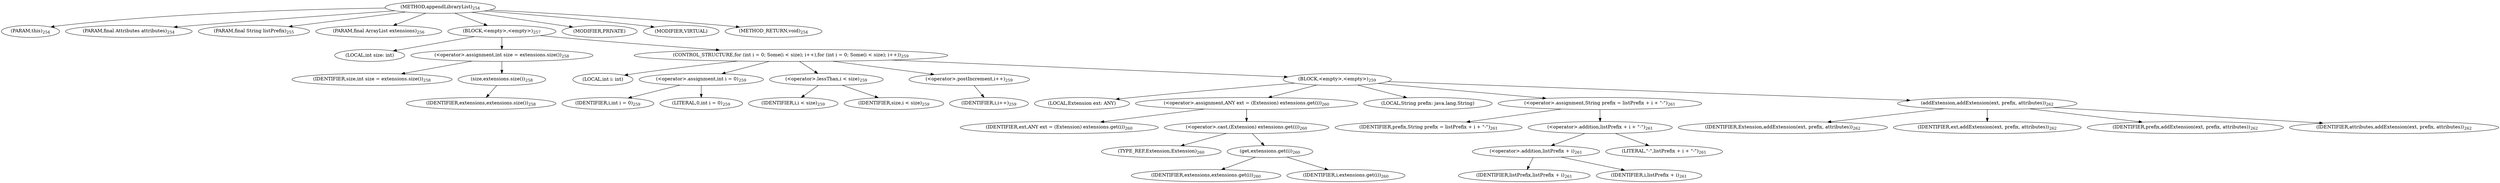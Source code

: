 digraph "appendLibraryList" {  
"384" [label = <(METHOD,appendLibraryList)<SUB>254</SUB>> ]
"385" [label = <(PARAM,this)<SUB>254</SUB>> ]
"386" [label = <(PARAM,final Attributes attributes)<SUB>254</SUB>> ]
"387" [label = <(PARAM,final String listPrefix)<SUB>255</SUB>> ]
"388" [label = <(PARAM,final ArrayList extensions)<SUB>256</SUB>> ]
"389" [label = <(BLOCK,&lt;empty&gt;,&lt;empty&gt;)<SUB>257</SUB>> ]
"390" [label = <(LOCAL,int size: int)> ]
"391" [label = <(&lt;operator&gt;.assignment,int size = extensions.size())<SUB>258</SUB>> ]
"392" [label = <(IDENTIFIER,size,int size = extensions.size())<SUB>258</SUB>> ]
"393" [label = <(size,extensions.size())<SUB>258</SUB>> ]
"394" [label = <(IDENTIFIER,extensions,extensions.size())<SUB>258</SUB>> ]
"395" [label = <(CONTROL_STRUCTURE,for (int i = 0; Some(i &lt; size); i++),for (int i = 0; Some(i &lt; size); i++))<SUB>259</SUB>> ]
"396" [label = <(LOCAL,int i: int)> ]
"397" [label = <(&lt;operator&gt;.assignment,int i = 0)<SUB>259</SUB>> ]
"398" [label = <(IDENTIFIER,i,int i = 0)<SUB>259</SUB>> ]
"399" [label = <(LITERAL,0,int i = 0)<SUB>259</SUB>> ]
"400" [label = <(&lt;operator&gt;.lessThan,i &lt; size)<SUB>259</SUB>> ]
"401" [label = <(IDENTIFIER,i,i &lt; size)<SUB>259</SUB>> ]
"402" [label = <(IDENTIFIER,size,i &lt; size)<SUB>259</SUB>> ]
"403" [label = <(&lt;operator&gt;.postIncrement,i++)<SUB>259</SUB>> ]
"404" [label = <(IDENTIFIER,i,i++)<SUB>259</SUB>> ]
"405" [label = <(BLOCK,&lt;empty&gt;,&lt;empty&gt;)<SUB>259</SUB>> ]
"406" [label = <(LOCAL,Extension ext: ANY)> ]
"407" [label = <(&lt;operator&gt;.assignment,ANY ext = (Extension) extensions.get(i))<SUB>260</SUB>> ]
"408" [label = <(IDENTIFIER,ext,ANY ext = (Extension) extensions.get(i))<SUB>260</SUB>> ]
"409" [label = <(&lt;operator&gt;.cast,(Extension) extensions.get(i))<SUB>260</SUB>> ]
"410" [label = <(TYPE_REF,Extension,Extension)<SUB>260</SUB>> ]
"411" [label = <(get,extensions.get(i))<SUB>260</SUB>> ]
"412" [label = <(IDENTIFIER,extensions,extensions.get(i))<SUB>260</SUB>> ]
"413" [label = <(IDENTIFIER,i,extensions.get(i))<SUB>260</SUB>> ]
"414" [label = <(LOCAL,String prefix: java.lang.String)> ]
"415" [label = <(&lt;operator&gt;.assignment,String prefix = listPrefix + i + &quot;-&quot;)<SUB>261</SUB>> ]
"416" [label = <(IDENTIFIER,prefix,String prefix = listPrefix + i + &quot;-&quot;)<SUB>261</SUB>> ]
"417" [label = <(&lt;operator&gt;.addition,listPrefix + i + &quot;-&quot;)<SUB>261</SUB>> ]
"418" [label = <(&lt;operator&gt;.addition,listPrefix + i)<SUB>261</SUB>> ]
"419" [label = <(IDENTIFIER,listPrefix,listPrefix + i)<SUB>261</SUB>> ]
"420" [label = <(IDENTIFIER,i,listPrefix + i)<SUB>261</SUB>> ]
"421" [label = <(LITERAL,&quot;-&quot;,listPrefix + i + &quot;-&quot;)<SUB>261</SUB>> ]
"422" [label = <(addExtension,addExtension(ext, prefix, attributes))<SUB>262</SUB>> ]
"423" [label = <(IDENTIFIER,Extension,addExtension(ext, prefix, attributes))<SUB>262</SUB>> ]
"424" [label = <(IDENTIFIER,ext,addExtension(ext, prefix, attributes))<SUB>262</SUB>> ]
"425" [label = <(IDENTIFIER,prefix,addExtension(ext, prefix, attributes))<SUB>262</SUB>> ]
"426" [label = <(IDENTIFIER,attributes,addExtension(ext, prefix, attributes))<SUB>262</SUB>> ]
"427" [label = <(MODIFIER,PRIVATE)> ]
"428" [label = <(MODIFIER,VIRTUAL)> ]
"429" [label = <(METHOD_RETURN,void)<SUB>254</SUB>> ]
  "384" -> "385" 
  "384" -> "386" 
  "384" -> "387" 
  "384" -> "388" 
  "384" -> "389" 
  "384" -> "427" 
  "384" -> "428" 
  "384" -> "429" 
  "389" -> "390" 
  "389" -> "391" 
  "389" -> "395" 
  "391" -> "392" 
  "391" -> "393" 
  "393" -> "394" 
  "395" -> "396" 
  "395" -> "397" 
  "395" -> "400" 
  "395" -> "403" 
  "395" -> "405" 
  "397" -> "398" 
  "397" -> "399" 
  "400" -> "401" 
  "400" -> "402" 
  "403" -> "404" 
  "405" -> "406" 
  "405" -> "407" 
  "405" -> "414" 
  "405" -> "415" 
  "405" -> "422" 
  "407" -> "408" 
  "407" -> "409" 
  "409" -> "410" 
  "409" -> "411" 
  "411" -> "412" 
  "411" -> "413" 
  "415" -> "416" 
  "415" -> "417" 
  "417" -> "418" 
  "417" -> "421" 
  "418" -> "419" 
  "418" -> "420" 
  "422" -> "423" 
  "422" -> "424" 
  "422" -> "425" 
  "422" -> "426" 
}
